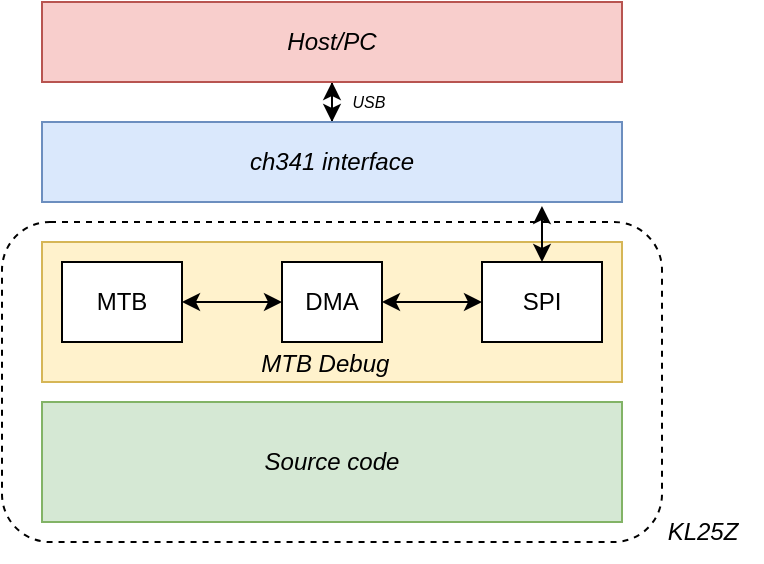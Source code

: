 <mxfile version="22.0.3" type="device">
  <diagram name="Page-1" id="Tl15D0BtIztd9aA16RnJ">
    <mxGraphModel dx="989" dy="610" grid="1" gridSize="10" guides="1" tooltips="1" connect="1" arrows="1" fold="1" page="1" pageScale="1" pageWidth="850" pageHeight="1100" math="0" shadow="0">
      <root>
        <mxCell id="0" />
        <mxCell id="1" parent="0" />
        <mxCell id="KiOj5Tymp32ps-LyYlL7-17" value="&lt;blockquote style=&quot;margin: 0 0 0 40px; border: none; padding: 0px;&quot;&gt;&lt;br&gt;&lt;/blockquote&gt;" style="rounded=1;whiteSpace=wrap;html=1;dashed=1;align=right;verticalAlign=bottom;textDirection=ltr;" vertex="1" parent="1">
          <mxGeometry x="190" y="410" width="330" height="160" as="geometry" />
        </mxCell>
        <mxCell id="KiOj5Tymp32ps-LyYlL7-1" value="&lt;i&gt;Source code&lt;/i&gt;" style="rounded=0;whiteSpace=wrap;html=1;fillColor=#d5e8d4;strokeColor=#82b366;" vertex="1" parent="1">
          <mxGeometry x="210" y="500" width="290" height="60" as="geometry" />
        </mxCell>
        <mxCell id="KiOj5Tymp32ps-LyYlL7-2" value="&lt;i&gt;MTB Debug&lt;/i&gt;&amp;nbsp;&amp;nbsp;" style="rounded=0;whiteSpace=wrap;html=1;align=center;verticalAlign=bottom;fillColor=#fff2cc;strokeColor=#d6b656;" vertex="1" parent="1">
          <mxGeometry x="210" y="420" width="290" height="70" as="geometry" />
        </mxCell>
        <mxCell id="KiOj5Tymp32ps-LyYlL7-15" value="" style="edgeStyle=orthogonalEdgeStyle;rounded=0;orthogonalLoop=1;jettySize=auto;html=1;entryX=0.862;entryY=1.05;entryDx=0;entryDy=0;entryPerimeter=0;startArrow=classic;startFill=1;" edge="1" parent="1" source="KiOj5Tymp32ps-LyYlL7-3" target="KiOj5Tymp32ps-LyYlL7-10">
          <mxGeometry relative="1" as="geometry" />
        </mxCell>
        <mxCell id="KiOj5Tymp32ps-LyYlL7-3" value="SPI" style="rounded=0;whiteSpace=wrap;html=1;" vertex="1" parent="1">
          <mxGeometry x="430" y="430" width="60" height="40" as="geometry" />
        </mxCell>
        <mxCell id="KiOj5Tymp32ps-LyYlL7-13" value="" style="edgeStyle=orthogonalEdgeStyle;rounded=0;orthogonalLoop=1;jettySize=auto;html=1;startArrow=classic;startFill=1;" edge="1" parent="1" source="KiOj5Tymp32ps-LyYlL7-4" target="KiOj5Tymp32ps-LyYlL7-5">
          <mxGeometry relative="1" as="geometry" />
        </mxCell>
        <mxCell id="KiOj5Tymp32ps-LyYlL7-4" value="MTB" style="rounded=0;whiteSpace=wrap;html=1;" vertex="1" parent="1">
          <mxGeometry x="220" y="430" width="60" height="40" as="geometry" />
        </mxCell>
        <mxCell id="KiOj5Tymp32ps-LyYlL7-14" value="" style="edgeStyle=orthogonalEdgeStyle;rounded=0;orthogonalLoop=1;jettySize=auto;html=1;startArrow=classic;startFill=1;" edge="1" parent="1" source="KiOj5Tymp32ps-LyYlL7-5" target="KiOj5Tymp32ps-LyYlL7-3">
          <mxGeometry relative="1" as="geometry" />
        </mxCell>
        <mxCell id="KiOj5Tymp32ps-LyYlL7-5" value="DMA" style="rounded=0;whiteSpace=wrap;html=1;" vertex="1" parent="1">
          <mxGeometry x="330" y="430" width="50" height="40" as="geometry" />
        </mxCell>
        <mxCell id="KiOj5Tymp32ps-LyYlL7-16" value="" style="edgeStyle=orthogonalEdgeStyle;rounded=0;orthogonalLoop=1;jettySize=auto;html=1;startArrow=classic;startFill=1;" edge="1" parent="1" source="KiOj5Tymp32ps-LyYlL7-10" target="KiOj5Tymp32ps-LyYlL7-11">
          <mxGeometry relative="1" as="geometry" />
        </mxCell>
        <mxCell id="KiOj5Tymp32ps-LyYlL7-18" value="&lt;i style=&quot;font-size: 8px;&quot;&gt;USB&lt;/i&gt;" style="edgeLabel;html=1;align=center;verticalAlign=middle;resizable=0;points=[];fontSize=8;" vertex="1" connectable="0" parent="KiOj5Tymp32ps-LyYlL7-16">
          <mxGeometry x="0.691" relative="1" as="geometry">
            <mxPoint x="18" as="offset" />
          </mxGeometry>
        </mxCell>
        <mxCell id="KiOj5Tymp32ps-LyYlL7-10" value="&lt;i&gt;ch341 interface&lt;/i&gt;" style="rounded=0;whiteSpace=wrap;html=1;fillColor=#dae8fc;strokeColor=#6c8ebf;" vertex="1" parent="1">
          <mxGeometry x="210" y="360" width="290" height="40" as="geometry" />
        </mxCell>
        <mxCell id="KiOj5Tymp32ps-LyYlL7-11" value="&lt;i&gt;Host/PC&lt;/i&gt;" style="rounded=0;whiteSpace=wrap;html=1;fillColor=#f8cecc;strokeColor=#b85450;" vertex="1" parent="1">
          <mxGeometry x="210" y="300" width="290" height="40" as="geometry" />
        </mxCell>
        <mxCell id="KiOj5Tymp32ps-LyYlL7-19" value="&lt;i&gt;KL25Z&lt;/i&gt;" style="text;html=1;align=center;verticalAlign=middle;resizable=0;points=[];autosize=1;strokeColor=none;fillColor=none;" vertex="1" parent="1">
          <mxGeometry x="510" y="550" width="60" height="30" as="geometry" />
        </mxCell>
      </root>
    </mxGraphModel>
  </diagram>
</mxfile>
